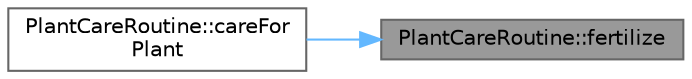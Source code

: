 digraph "PlantCareRoutine::fertilize"
{
 // INTERACTIVE_SVG=YES
 // LATEX_PDF_SIZE
  bgcolor="transparent";
  edge [fontname=Helvetica,fontsize=10,labelfontname=Helvetica,labelfontsize=10];
  node [fontname=Helvetica,fontsize=10,shape=box,height=0.2,width=0.4];
  rankdir="RL";
  Node1 [id="Node000001",label="PlantCareRoutine::fertilize",height=0.2,width=0.4,color="gray40", fillcolor="grey60", style="filled", fontcolor="black",tooltip="Pure virtual method to fertilize the plant."];
  Node1 -> Node2 [id="edge1_Node000001_Node000002",dir="back",color="steelblue1",style="solid",tooltip=" "];
  Node2 [id="Node000002",label="PlantCareRoutine::careFor\lPlant",height=0.2,width=0.4,color="grey40", fillcolor="white", style="filled",URL="$class_plant_care_routine.html#afbc27332b13ce65dab9c55335f67ee35",tooltip="Template method defining the plant care algorithm."];
}

